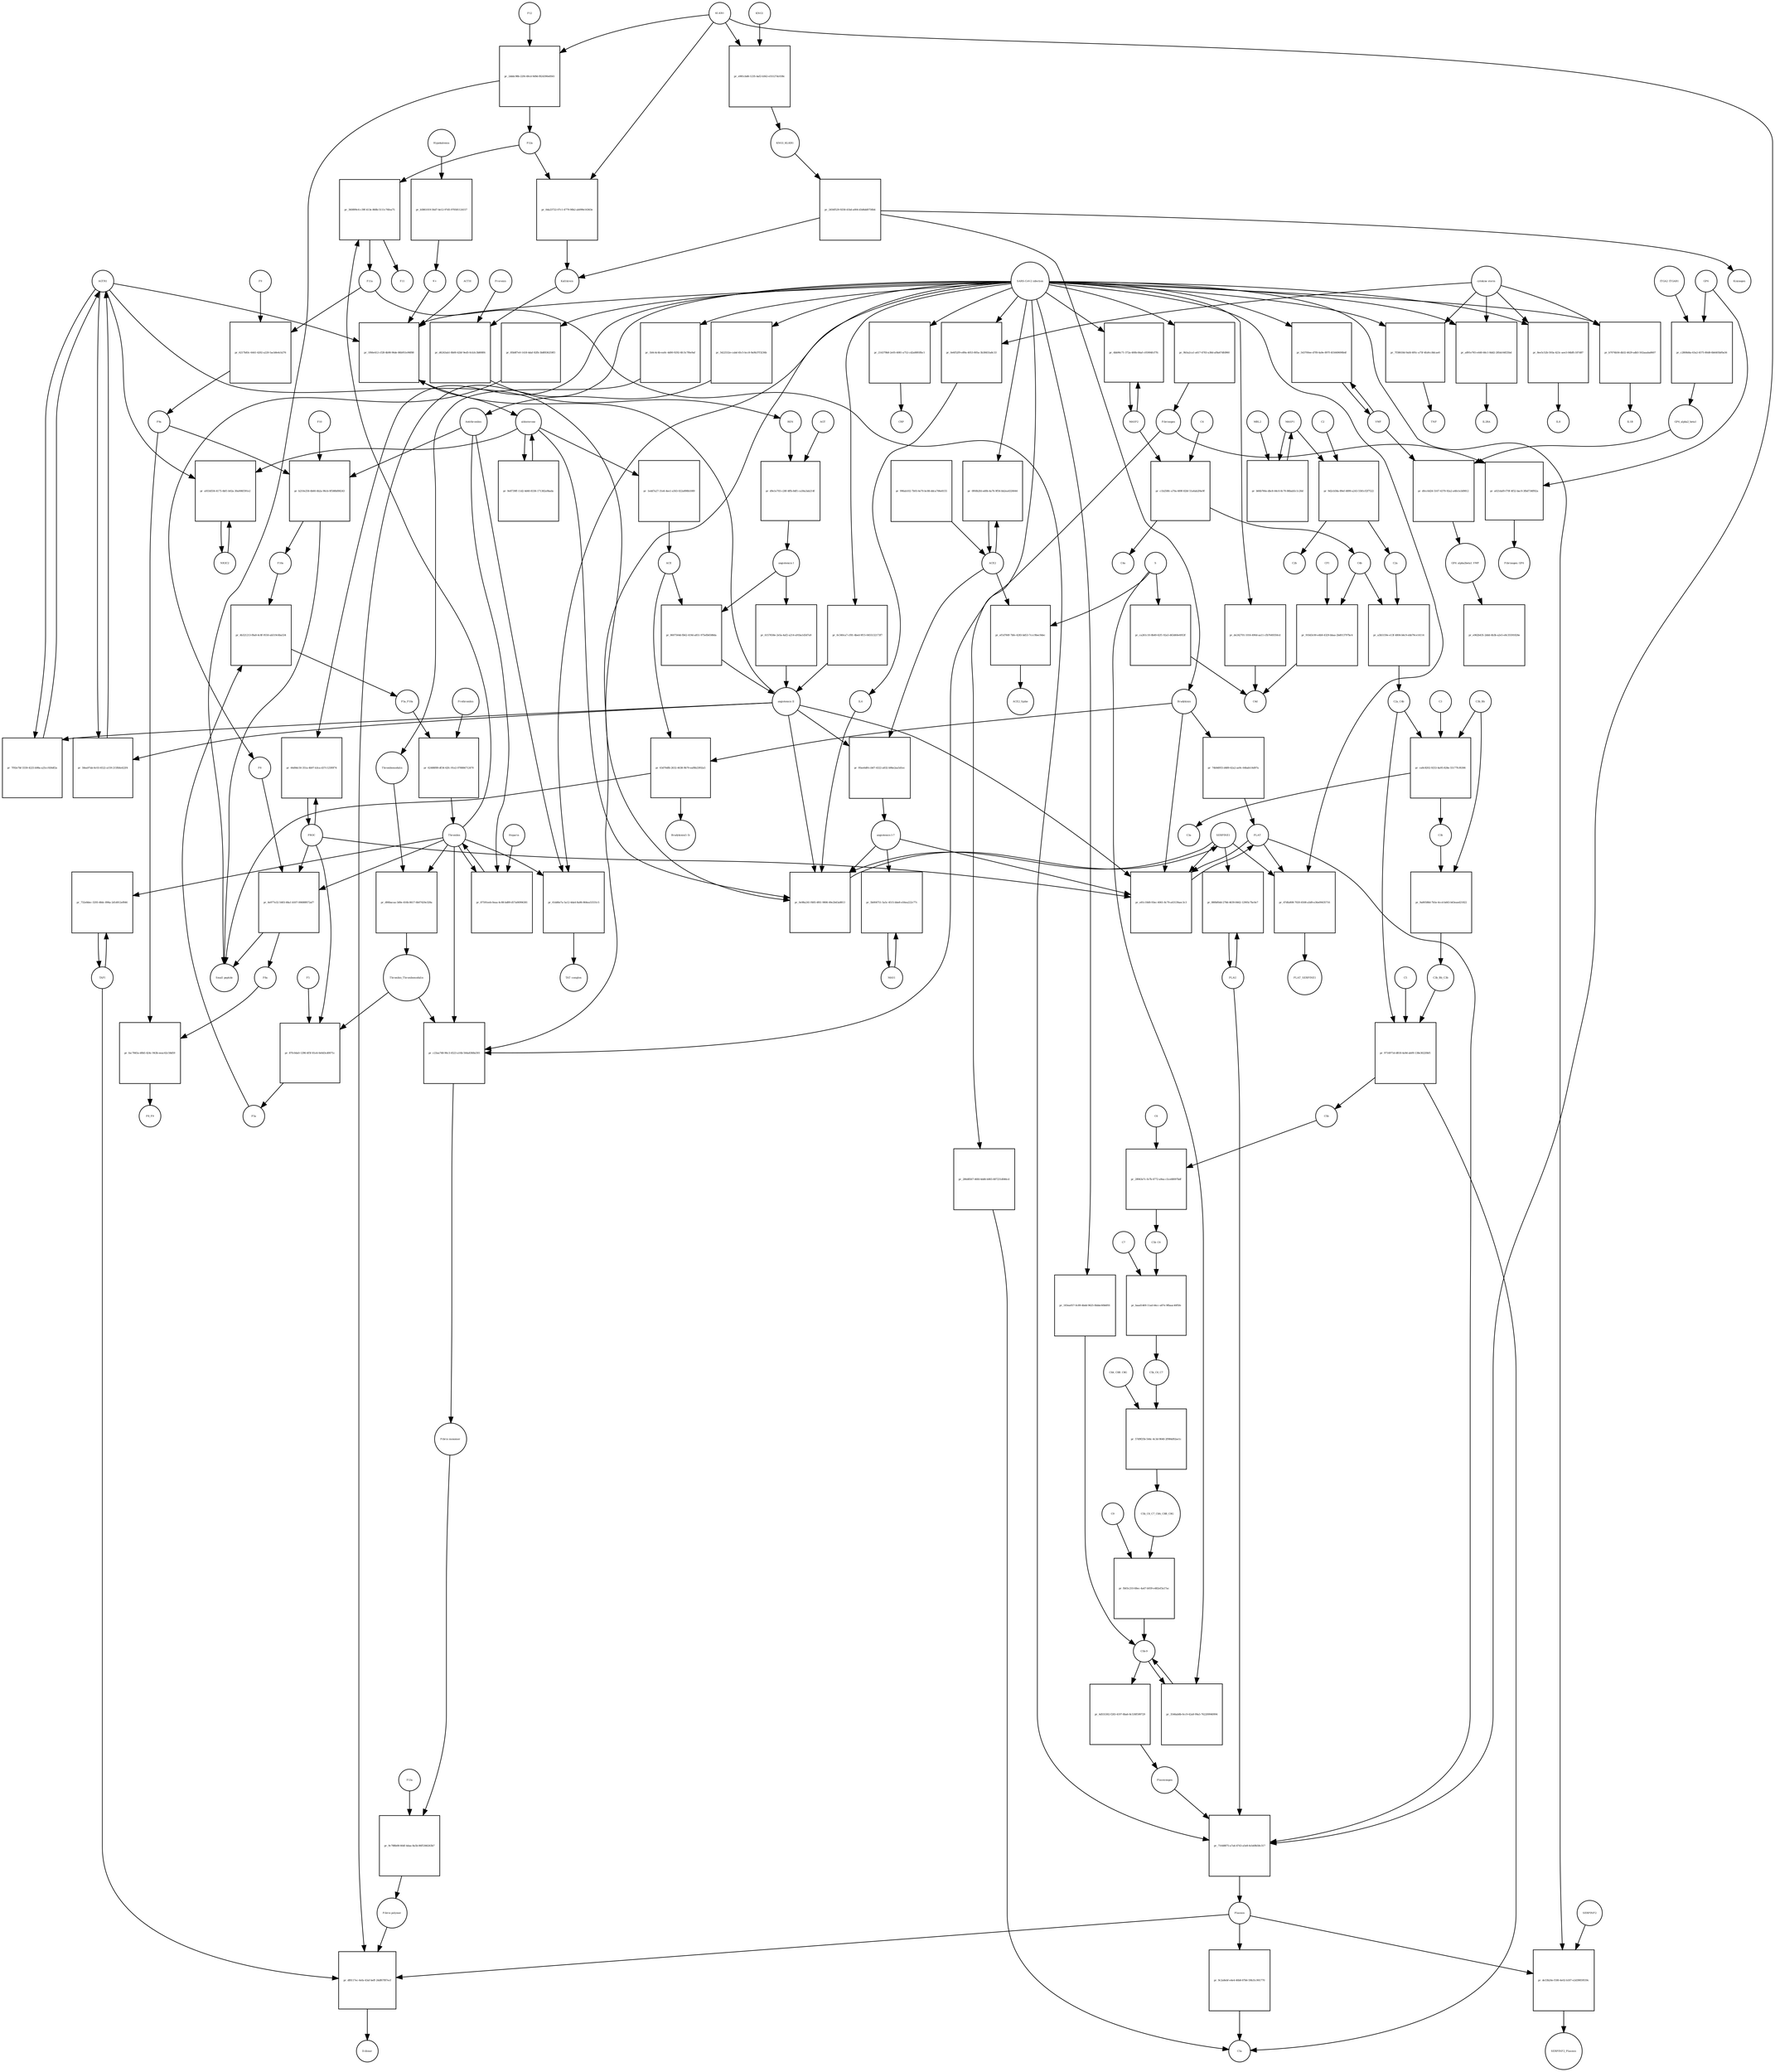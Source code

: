 strict digraph  {
F8 [annotation="urn_miriam_hgnc_3546|urn_miriam_taxonomy_9606", bipartite=0, cls=macromolecule, fontsize=4, label=F8, shape=circle];
"pr_4e977e32-5483-48a1-b507-00688f672af7" [annotation="", bipartite=1, cls=process, fontsize=4, label="pr_4e977e32-5483-48a1-b507-00688f672af7", shape=square];
"Small peptide" [annotation=urn_miriam_mesh_D010446, bipartite=0, cls=macromolecule, fontsize=4, label="Small peptide", shape=circle];
F8a [annotation="urn_miriam_hgnc.symbol_F8|urn_miriam_mesh_D015944|urn_miriam_taxonomy_9606", bipartite=0, cls=macromolecule, fontsize=4, label=F8a, shape=circle];
Thrombin [annotation="urn_miriam_hgnc_3535|urn_miriam_taxonomy_9606", bipartite=0, cls=macromolecule, fontsize=4, label=Thrombin, shape=circle];
PROC [annotation="urn_miriam_hgnc_9451|urn_miriam_taxonomy_9606", bipartite=0, cls=macromolecule, fontsize=4, label=PROC, shape=circle];
AGTR1 [annotation=urn_miriam_hgnc_336, bipartite=0, cls=macromolecule, fontsize=4, label=AGTR1, shape=circle];
"pr_7f92e7bf-5559-4225-b98a-a25cc926df2a" [annotation="", bipartite=1, cls=process, fontsize=4, label="pr_7f92e7bf-5559-4225-b98a-a25cc926df2a", shape=square];
"angiotensin II" [annotation="urn_miriam_obo.chebi_CHEBI%3A2718|urn_miriam_taxonomy_9606", bipartite=0, cls="simple chemical", fontsize=4, label="angiotensin II", shape=circle];
NR3C2 [annotation="", bipartite=0, cls=macromolecule, fontsize=4, label=NR3C2, shape=circle];
"pr_a933d556-4175-4bf1-b02a-30a006f391e2" [annotation="", bipartite=1, cls=process, fontsize=4, label="pr_a933d556-4175-4bf1-b02a-30a006f391e2", shape=square];
aldosterone [annotation="urn_miriam_obo.chebi_CHEBI%3A27584", bipartite=0, cls="simple chemical", fontsize=4, label=aldosterone, shape=circle];
"pr_9e8739ff-11d2-4d40-8336-171382a9bada" [annotation="", bipartite=1, cls=process, fontsize=4, label="pr_9e8739ff-11d2-4d40-8336-171382a9bada", shape=square];
SERPINE1 [annotation="", bipartite=0, cls=macromolecule, fontsize=4, label=SERPINE1, shape=circle];
"pr_0e98a241-f485-4f61-9806-49e2b43a8813" [annotation="", bipartite=1, cls=process, fontsize=4, label="pr_0e98a241-f485-4f61-9806-49e2b43a8813", shape=square];
"angiotensin I-7" [annotation="urn_miriam_obo.chebi_CHEBI%3A55438|urn_miriam_taxonomy_9606", bipartite=0, cls="simple chemical", fontsize=4, label="angiotensin I-7", shape=circle];
IL6 [annotation="urn_miriam_hgnc_6018|urn_miriam_taxonomy_9606", bipartite=0, cls=macromolecule, fontsize=4, label=IL6, shape=circle];
"pr_1f66e412-cf28-4b98-96de-86b951e96f88" [annotation="", bipartite=1, cls=process, fontsize=4, label="pr_1f66e412-cf28-4b98-96de-86b951e96f88", shape=square];
"SARS-CoV-2 infection" [annotation="urn_miriam_taxonomy_2697049|urn_miriam_mesh_D012327", bipartite=0, cls=phenotype, fontsize=4, label="SARS-CoV-2 infection", shape=circle];
"K+" [annotation="urn_miriam_obo.chebi_CHEBI%3A29103", bipartite=0, cls="simple chemical", fontsize=4, label="K+", shape=circle];
ACTH [annotation=urn_miriam_hgnc_9201, bipartite=0, cls="simple chemical", fontsize=4, label=ACTH, shape=circle];
"pr_0c340ca7-cf81-4bed-9f15-0455132173f7" [annotation="", bipartite=1, cls=process, fontsize=4, label="pr_0c340ca7-cf81-4bed-9f15-0455132173f7", shape=square];
Bradykinin [annotation="urn_miriam_obo.chebi_CHEBI%3A3165|urn_miriam_taxonomy_9606", bipartite=0, cls=macromolecule, fontsize=4, label=Bradykinin, shape=circle];
"pr_63d70dfb-2632-4638-9b79-eaf8b23f02a5" [annotation="", bipartite=1, cls=process, fontsize=4, label="pr_63d70dfb-2632-4638-9b79-eaf8b23f02a5", shape=square];
"Bradykinin(1-5)" [annotation="urn_miriam_mesh_C079000|urn_miriam_taxonomy_9606", bipartite=0, cls=macromolecule, fontsize=4, label="Bradykinin(1-5)", shape=circle];
ACE [annotation="urn_miriam_hgnc_2707|urn_miriam_taxonomy_9606", bipartite=0, cls=macromolecule, fontsize=4, label=ACE, shape=circle];
"pr_74b9d955-d489-42a2-ae9c-64bafe14d97a" [annotation="", bipartite=1, cls=process, fontsize=4, label="pr_74b9d955-d489-42a2-ae9c-64bafe14d97a", shape=square];
PLAT [annotation="urn_miriam_hgnc_9051|urn_miriam_taxonomy_9606", bipartite=0, cls=macromolecule, fontsize=4, label=PLAT, shape=circle];
"pr_58ea97ab-6c03-4522-a159-215fbfa422f4" [annotation="", bipartite=1, cls=process, fontsize=4, label="pr_58ea97ab-6c03-4522-a159-215fbfa422f4", shape=square];
MAS1 [annotation="", bipartite=0, cls=macromolecule, fontsize=4, label=MAS1, shape=circle];
"pr_5b004751-5a5c-4515-bbe8-e56ea222c77c" [annotation="", bipartite=1, cls=process, fontsize=4, label="pr_5b004751-5a5c-4515-bbe8-e56ea222c77c", shape=square];
Fibrinogen [annotation="urn_miriam_pubmed_19296670|urn_miriam_obo.go_GO%3A0005577|urn_miriam_hgnc_3661|urn_miriam_hgnc_3662|urn_miriam_hgnc_3694|urn_miriam_taxonomy_9606", bipartite=0, cls=complex, fontsize=4, label=Fibrinogen, shape=circle];
"pr_a021daf0-f70f-4f52-bac9-3fbd734ff82a" [annotation="", bipartite=1, cls=process, fontsize=4, label="pr_a021daf0-f70f-4f52-bac9-3fbd734ff82a", shape=square];
GP6 [annotation="urn_miriam_hgnc_HGNC%3A14388|urn_miriam_taxonomy_9606", bipartite=0, cls=macromolecule, fontsize=4, label=GP6, shape=circle];
Fibrinogen_GP6 [annotation="urn_miriam_pubmed_19296670|urn_miriam_obo.go_GO%3A0005577|urn_miriam_hgnc_HGNC%3A14388|urn_miriam_taxonomy_9606", bipartite=0, cls=complex, fontsize=4, label=Fibrinogen_GP6, shape=circle];
GP6_alpha2_beta1 [annotation="urn_miriam_pubmed_25051961|urn_miriam_taxonomy_10090|urn_miriam_hgnc_14338|urn_miriam_hgnc_6137|urn_miriam_hgnc_6153", bipartite=0, cls=complex, fontsize=4, label=GP6_alpha2_beta1, shape=circle];
"pr_d0cc6d24-5167-4370-92a2-a4fe1e3d9812" [annotation="", bipartite=1, cls=process, fontsize=4, label="pr_d0cc6d24-5167-4370-92a2-a4fe1e3d9812", shape=square];
VWF [annotation="urn_miriam_hgnc_12726|urn_miriam_taxonomy_9606", bipartite=0, cls=macromolecule, fontsize=4, label=VWF, shape=circle];
GP6_alpha2beta1_VWF [annotation="urn_miriam_pubmed_25051961|urn_miriam_taxonomy_10090|urn_miriam_hgnc_14338|urn_miriam_hgnc_6137|urn_miriam_hgnc_6153|urn_miriam_hgnc_12726", bipartite=0, cls=complex, fontsize=4, label=GP6_alpha2beta1_VWF, shape=circle];
"pr_c2808d4a-63a2-4575-80d8-6b6405bf0a56" [annotation="", bipartite=1, cls=process, fontsize=4, label="pr_c2808d4a-63a2-4575-80d8-6b6405bf0a56", shape=square];
ITGA2_ITGAB1 [annotation="urn_miriam_intact_EBI-16428357|urn_miriam_hgnc_6137|urn_miriam_hgnc_6153|urn_miriam_taxonomy_9606", bipartite=0, cls=complex, fontsize=4, label=ITGA2_ITGAB1, shape=circle];
"pr_e962b435-2ddd-4b3b-a2e5-e8c35591826e" [annotation="", bipartite=1, cls="omitted process", fontsize=4, label="pr_e962b435-2ddd-4b3b-a2e5-e8c35591826e", shape=square];
"Fibrin polymer" [annotation="urn_miriam_mesh_C465961|urn_miriam_taxonomy_9606", bipartite=0, cls=macromolecule, fontsize=4, label="Fibrin polymer", shape=circle];
"pr_df8117ec-4efa-43af-beff-24df67f87ecf" [annotation="", bipartite=1, cls=process, fontsize=4, label="pr_df8117ec-4efa-43af-beff-24df67f87ecf", shape=square];
"D-dimer" [annotation="urn_miriam_pubmed_19008457|urn_miriam_mesh_C036309|urn_miriam_taxonomy_9606", bipartite=0, cls=macromolecule, fontsize=4, label="D-dimer", shape=circle];
Plasmin [annotation="urn_miriam_hgnc.symbol_PLG|urn_miriam_mesh_D005341|urn_miriam_brenda_3.4.21.7|urn_miriam_taxonomy_9606", bipartite=0, cls=macromolecule, fontsize=4, label=Plasmin, shape=circle];
TAFI [annotation="urn_miriam_hgnc_1546|urn_miriam_taxonomy_9606", bipartite=0, cls=macromolecule, fontsize=4, label=TAFI, shape=circle];
"Fibrin monomer" [annotation="urn_miriam_mesh_C011468|urn_miriam_taxonomy_9606", bipartite=0, cls=macromolecule, fontsize=4, label="Fibrin monomer", shape=circle];
"pr_9c788b08-664f-4daa-8a5b-86f5366263b7" [annotation="", bipartite=1, cls=process, fontsize=4, label="pr_9c788b08-664f-4daa-8a5b-86f5366263b7", shape=square];
F13a [annotation="urn_miriam_hgnc.symbol_F13|urn_miriam_mesh_D026122|urn_miriam_brenda_2.3.2.13|urn_miriam_taxonomy_9606", bipartite=0, cls=macromolecule, fontsize=4, label=F13a, shape=circle];
"pr_7f38618d-9afd-495c-a75f-4fa9cc8dcae0" [annotation="", bipartite=1, cls=process, fontsize=4, label="pr_7f38618d-9afd-495c-a75f-4fa9cc8dcae0", shape=square];
TNF [annotation="urn_miriam_hgnc_11892|urn_miriam_taxonomy_9606", bipartite=0, cls=macromolecule, fontsize=4, label=TNF, shape=circle];
"cytokine storm" [annotation="urn_miriam_pubmed_2504360|urn_miriam_taxonomy_9606", bipartite=0, cls=phenotype, fontsize=4, label="cytokine storm", shape=circle];
"pr_9c2a8ebf-e4e4-46b8-87b6-59b31c901770" [annotation="", bipartite=1, cls=process, fontsize=4, label="pr_9c2a8ebf-e4e4-46b8-87b6-59b31c901770", shape=square];
C5a [annotation="urn_miriam_hgnc.symbol_C5|urn_miriam_mesh_D015936|urn_miriam_taxonomy_9606", bipartite=0, cls=macromolecule, fontsize=4, label=C5a, shape=circle];
"pr_4d555302-f283-4197-8ba6-8c530f599729" [annotation="", bipartite=1, cls=process, fontsize=4, label="pr_4d555302-f283-4197-8ba6-8c530f599729", shape=square];
Plasminogen [annotation="urn_miriam_hgnc_9071|urn_miriam_taxonomy_9606", bipartite=0, cls=macromolecule, fontsize=4, label=Plasminogen, shape=circle];
"C5b-9" [annotation="urn_miriam_obo.go_GO%3A0005579|urn_miriam_mesh_D015938|urn_miriam_mesh_D050776|urn_miriam_hgnc_1339|urn_miriam_hgnc_1346|urn_miriam_hgnc_1352|urn_miriam_hgnc_1353|urn_miriam_hgnc_1354|urn_miriam_hgnc_1358|urn_miriam_taxonomy_9606", bipartite=0, cls=complex, fontsize=4, label="C5b-9", shape=circle];
C2 [annotation="urn_miriam_hgnc_1248|urn_miriam_taxonomy_9606", bipartite=0, cls=macromolecule, fontsize=4, label=C2, shape=circle];
"pr_9d2cb58a-89ef-4899-a243-5581cf2f7522" [annotation="", bipartite=1, cls=process, fontsize=4, label="pr_9d2cb58a-89ef-4899-a243-5581cf2f7522", shape=square];
C2a [annotation="urn_miriam_hgnc.symbol_C2|urn_miriam_mesh_D050678|urn_miriam_taxonomy_9606", bipartite=0, cls=macromolecule, fontsize=4, label=C2a, shape=circle];
C2b [annotation="urn_miriam_hgnc.symbol_C2|urn_miriam_mesh_D050679|urn_miriam_taxonomy_9606", bipartite=0, cls=macromolecule, fontsize=4, label=C2b, shape=circle];
MASP1 [annotation="urn_miriam_hgnc_6901|urn_miriam_taxonomy_9606", bipartite=0, cls=macromolecule, fontsize=4, label=MASP1, shape=circle];
"pr_a891e765-e440-46c1-8dd2-285dc64f25bd" [annotation="", bipartite=1, cls=process, fontsize=4, label="pr_a891e765-e440-46c1-8dd2-285dc64f25bd", shape=square];
IL2RA [annotation="urn_miriam_hgnc_6008|urn_miriam_taxonomy_9606", bipartite=0, cls=macromolecule, fontsize=4, label=IL2RA, shape=circle];
"pr_8ee5c52b-593a-423c-aee3-04bffc187d87" [annotation="", bipartite=1, cls=process, fontsize=4, label="pr_8ee5c52b-593a-423c-aee3-04bffc187d87", shape=square];
IL8 [annotation="urn_miriam_hgnc_6025|urn_miriam_taxonomy_9606", bipartite=0, cls=macromolecule, fontsize=4, label=IL8, shape=circle];
"pr_286d8567-46fd-4dd6-b065-687231d046cd" [annotation="", bipartite=1, cls=process, fontsize=4, label="pr_286d8567-46fd-4dd6-b065-687231d046cd", shape=square];
"pr_0e6f52f9-e89a-4053-805a-3b38455a8c33" [annotation="", bipartite=1, cls=process, fontsize=4, label="pr_0e6f52f9-e89a-4053-805a-3b38455a8c33", shape=square];
"pr_b7074b56-db32-4629-adb5-502aaaba8607" [annotation="", bipartite=1, cls=process, fontsize=4, label="pr_b7074b56-db32-4629-adb5-502aaaba8607", shape=square];
IL1B [annotation="urn_miriam_hgnc_5992|urn_miriam_taxonomy_9606", bipartite=0, cls=macromolecule, fontsize=4, label=IL1B, shape=circle];
Prorenin [annotation="urn_miriam_hgnc_9958|urn_miriam_taxonomy_9606", bipartite=0, cls=macromolecule, fontsize=4, label=Prorenin, shape=circle];
"pr_d6243ab1-8b00-42bf-9ed5-0cb3c3b808f4" [annotation="", bipartite=1, cls=process, fontsize=4, label="pr_d6243ab1-8b00-42bf-9ed5-0cb3c3b808f4", shape=square];
REN [annotation="urn_miriam_hgnc.symbol_REN|urn_miriam_taxonomy_9606", bipartite=0, cls=macromolecule, fontsize=4, label=REN, shape=circle];
Kallikrein [annotation="urn_miriam_hgnc.symbol_KLKB1|urn_miriam_mesh_D020842|urn_miriam_brenda_3.4.21.34|urn_miriam_taxonomy_9606", bipartite=0, cls=macromolecule, fontsize=4, label=Kallikrein, shape=circle];
KLKB1 [annotation="urn_miriam_hgnc_6371|urn_miriam_taxonomy_9606", bipartite=0, cls=macromolecule, fontsize=4, label=KLKB1, shape=circle];
"pr_0da23722-07c1-4779-90b2-ab099e16363e" [annotation="", bipartite=1, cls=process, fontsize=4, label="pr_0da23722-07c1-4779-90b2-ab099e16363e", shape=square];
F12a [annotation="urn_miriam_hgnc.symbol_F12|urn_miriam_mesh_D015956|urn_miriam_brenda_3.4.21.38|urn_miriam_taxonomy_9606", bipartite=0, cls=macromolecule, fontsize=4, label=F12a, shape=circle];
"pr_1b0c4c4b-ea0c-4d00-9292-6fc5c7f6e9af" [annotation="", bipartite=1, cls=process, fontsize=4, label="pr_1b0c4c4b-ea0c-4d00-9292-6fc5c7f6e9af", shape=square];
Thrombomodulin [annotation="urn_miriam_hgnc_11784|urn_miriam_taxonomy_9606", bipartite=0, cls=macromolecule, fontsize=4, label=Thrombomodulin, shape=circle];
"pr_de33b24e-f180-4e02-b187-e2d39859559c" [annotation="", bipartite=1, cls=process, fontsize=4, label="pr_de33b24e-f180-4e02-b187-e2d39859559c", shape=square];
SERPINF2 [annotation="urn_miriam_hgnc_9075|urn_miriam_taxonomy_9606", bipartite=0, cls=macromolecule, fontsize=4, label=SERPINF2, shape=circle];
SERPINF2_Plasmin [annotation="urn_miriam_pubmed_2437112|urn_miriam_biogrid_314240|urn_miriam_hgnc_9075|urn_miriam_mesh_D005341|urn_miriam_taxonomy_9606", bipartite=0, cls=complex, fontsize=4, label=SERPINF2_Plasmin, shape=circle];
"pr_de242701-1016-490d-aa11-cfb7649350cd" [annotation="", bipartite=1, cls=process, fontsize=4, label="pr_de242701-1016-490d-aa11-cfb7649350cd", shape=square];
C4d [annotation="urn_miriam_hgnc.symbol_C4b|urn_miriam_mesh_C032261|urn_miriam_taxonomy_9606", bipartite=0, cls=macromolecule, fontsize=4, label=C4d, shape=circle];
"pr_183ea057-0c89-4bdd-9625-0bbbc60b6f01" [annotation="", bipartite=1, cls=process, fontsize=4, label="pr_183ea057-0c89-4bdd-9625-0bbbc60b6f01", shape=square];
"pr_44d9dc50-351a-4b97-b3ca-d37c125f0f74" [annotation="", bipartite=1, cls=process, fontsize=4, label="pr_44d9dc50-351a-4b97-b3ca-d37c125f0f74", shape=square];
"pr_543700ee-d7f8-4a9e-897f-455669690b4f" [annotation="", bipartite=1, cls=process, fontsize=4, label="pr_543700ee-d7f8-4a9e-897f-455669690b4f", shape=square];
"pr_214379b8-2e05-4081-a752-cd2a8893fbc1" [annotation="", bipartite=1, cls=process, fontsize=4, label="pr_214379b8-2e05-4081-a752-cd2a8893fbc1", shape=square];
CRP [annotation="urn_miriam_hgnc_2367|urn_miriam_taxonomy_9606", bipartite=0, cls=macromolecule, fontsize=4, label=CRP, shape=circle];
"pr_3546ab8b-0cc9-42a8-99a5-762209940994" [annotation="", bipartite=1, cls=process, fontsize=4, label="pr_3546ab8b-0cc9-42a8-99a5-762209940994", shape=square];
S [annotation="urn_miriam_uniprot_P0DTC2|urn_miriam_uniprot_P59594|urn_miriam_taxonomy_2697049", bipartite=0, cls=macromolecule, fontsize=4, label=S, shape=circle];
"pr_ca261c10-8b49-42f1-92a5-d63d60e4953f" [annotation="", bipartite=1, cls=process, fontsize=4, label="pr_ca261c10-8b49-42f1-92a5-d63d60e4953f", shape=square];
"pr_95ee6df4-cb67-4322-a832-b9be2aa5d1ec" [annotation="", bipartite=1, cls=process, fontsize=4, label="pr_95ee6df4-cb67-4322-a832-b9be2aa5d1ec", shape=square];
ACE2 [annotation="urn_miriam_hgnc_13557|urn_miriam_taxonomy_9606", bipartite=0, cls=macromolecule, fontsize=4, label=ACE2, shape=circle];
"pr_996ab102-7b93-4e70-bc88-ddca706e8155" [annotation="", bipartite=1, cls=process, fontsize=4, label="pr_996ab102-7b93-4e70-bc88-ddca706e8155", shape=square];
"pr_ef1d760f-7bfe-4283-bd53-7ccc9bec9dec" [annotation="", bipartite=1, cls=process, fontsize=4, label="pr_ef1d760f-7bfe-4283-bd53-7ccc9bec9dec", shape=square];
ACE2_Spike [annotation="urn_miriam_pdb_6CS2|urn_miriam_hgnc_13557|urn_miriam_uniprot_P0DTC2|urn_miriam_taxonomy_9606|urn_miriam_taxonomy_2697049", bipartite=0, cls=complex, fontsize=4, label=ACE2_Spike, shape=circle];
"pr_0f60b2fd-ed0b-4a76-9f56-bb2ea4326644" [annotation="", bipartite=1, cls=process, fontsize=4, label="pr_0f60b2fd-ed0b-4a76-9f56-bb2ea4326644", shape=square];
"pr_5422532e-cabd-45c5-bcc8-9a9b37f3236b" [annotation="", bipartite=1, cls=process, fontsize=4, label="pr_5422532e-cabd-45c5-bcc8-9a9b37f3236b", shape=square];
Antithrombin [annotation="urn_miriam_hgnc_775|urn_miriam_taxonomy_9606", bipartite=0, cls=macromolecule, fontsize=4, label=Antithrombin, shape=circle];
"pr_85b8f7e0-1418-4daf-82fb-3b8f836259f3" [annotation="", bipartite=1, cls=process, fontsize=4, label="pr_85b8f7e0-1418-4daf-82fb-3b8f836259f3", shape=square];
C4b [annotation="urn_miriam_hgnc_1324|urn_miriam_taxonomy_9606", bipartite=0, cls=macromolecule, fontsize=4, label=C4b, shape=circle];
"pr_910d3c00-e4b9-4329-bbaa-2bd013797bc4" [annotation="", bipartite=1, cls=process, fontsize=4, label="pr_910d3c00-e4b9-4329-bbaa-2bd013797bc4", shape=square];
CFI [annotation="urn_miriam_hgnc_2771|urn_miriam_taxonomy_9606", bipartite=0, cls=macromolecule, fontsize=4, label=CFI, shape=circle];
C3b [annotation="urn_miriam_hgnc.symbol_C3|urn_miriam_mesh_D003179|urn_miriam_taxonomy_9606", bipartite=0, cls=macromolecule, fontsize=4, label=C3b, shape=circle];
"pr_9a80588d-7b5e-4ccd-bd43-b63eaed21822" [annotation="", bipartite=1, cls=process, fontsize=4, label="pr_9a80588d-7b5e-4ccd-bd43-b63eaed21822", shape=square];
C3b_Bb [annotation="urn_miriam_pubmed_12440962|urn_miriam_brenda_3.4.21.47|urn_miriam_mesh_D051561|urn_miriam_mesh_D003179|urn_miriam_hgnc_1037|urn_miriam_taxonomy_9606", bipartite=0, cls=complex, fontsize=4, label=C3b_Bb, shape=circle];
C3b_Bb_C3b [annotation="urn_miriam_pubmed_12440962|urn_miriam_brenda_34.4.21.47|urn_miriam_mesh_D051566|urn_miriam_mesh_D003179|urn_miriam_hgnc_1037|urn_miriam_taxonomy_9606", bipartite=0, cls=complex, fontsize=4, label=C3b_Bb_C3b, shape=circle];
"pr_a3b5159e-e13f-4804-b6c9-ebb79ce14114" [annotation="", bipartite=1, cls=process, fontsize=4, label="pr_a3b5159e-e13f-4804-b6c9-ebb79ce14114", shape=square];
C2a_C4b [annotation="urn_miriam_mesh_D051574|urn_miriam_brenda_3.4.21.43|urn_miriam_mesh_D050678|urn_miriam_hgnc_1324|urn_miriam_taxonomy_9606", bipartite=0, cls=complex, fontsize=4, label=C2a_C4b, shape=circle];
C4 [annotation="urn_miriam_mesh_D00318|urn_miriam_taxonomy_9606", bipartite=0, cls=macromolecule, fontsize=4, label=C4, shape=circle];
"pr_c1b258fc-a70a-489f-82bf-51a6ab2f4e9f" [annotation="", bipartite=1, cls=process, fontsize=4, label="pr_c1b258fc-a70a-489f-82bf-51a6ab2f4e9f", shape=square];
C4a [annotation="urn_miriam_hgnc_1323|urn_miriam_taxonomy_9606", bipartite=0, cls=macromolecule, fontsize=4, label=C4a, shape=circle];
MASP2 [annotation="urn_miriam_hgnc_6902|urn_miriam_taxonomy_9606", bipartite=0, cls=macromolecule, fontsize=4, label=MASP2, shape=circle];
"pr_b66b766e-dbc8-44c0-8c70-86bab5c1c26d" [annotation="", bipartite=1, cls=process, fontsize=4, label="pr_b66b766e-dbc8-44c0-8c70-86bab5c1c26d", shape=square];
MBL2 [annotation="urn_miriam_hgnc_6902|urn_miriam_taxonomy_9606", bipartite=0, cls=macromolecule, fontsize=4, label=MBL2, shape=circle];
"pr_4bb96c71-372a-400b-84af-c05904fcf7fc" [annotation="", bipartite=1, cls=process, fontsize=4, label="pr_4bb96c71-372a-400b-84af-c05904fcf7fc", shape=square];
PLAU [annotation="urn_miriam_hgnc_9052|urn_miriam_taxonomy_9606", bipartite=0, cls=macromolecule, fontsize=4, label=PLAU, shape=circle];
"pr_880bf0dd-278d-4639-8462-12905c7bc0e7" [annotation="", bipartite=1, cls=process, fontsize=4, label="pr_880bf0dd-278d-4639-8462-12905c7bc0e7", shape=square];
C5b_C6_C7_C8A_C8B_C8G [annotation="urn_miriam_pubmed_28630159|urn_miriam_mesh_C042295|urn_miriam_mesh_D050776|urn_miriam_hgnc_1339|urn_miriam_hgnc_1352|urn_miriam_hgnc_1353|urn_miriam_hgnc_1354|urn_miriam_taxonomy_9606", bipartite=0, cls=complex, fontsize=4, label=C5b_C6_C7_C8A_C8B_C8G, shape=circle];
"pr_fb03c210-68ec-4a47-b939-e482ef3a17ac" [annotation="", bipartite=1, cls=process, fontsize=4, label="pr_fb03c210-68ec-4a47-b939-e482ef3a17ac", shape=square];
C9 [annotation="urn_miriam_hgnc_1358|urn_miriam_taxonomy_9606", bipartite=0, cls=macromolecule, fontsize=4, label=C9, shape=circle];
C5b_C6_C7 [annotation="urn_miriam_pubmed_28630159|urn_miriam_mesh_C037453|urn_miriam_mesh_D050776|urn_miriam_hgnc_1339|urn_miriam_hgnc_1346|urn_miriam_taxonomy_9606", bipartite=0, cls=complex, fontsize=4, label=C5b_C6_C7, shape=circle];
"pr_57d9f25b-544c-4c3d-9640-2f984d92ae1c" [annotation="", bipartite=1, cls=process, fontsize=4, label="pr_57d9f25b-544c-4c3d-9640-2f984d92ae1c", shape=square];
C8A_C8B_C8G [annotation="urn_miriam_mesh_D003185|urn_miriam_hgnc_1353|urn_miriam_hgnc_1352|urn_miriam_hgnc_1354|urn_miriam_taxonomy_9606", bipartite=0, cls=complex, fontsize=4, label=C8A_C8B_C8G, shape=circle];
C5b_C6 [annotation="urn_miriam_mesh_C050974|urn_miriam_mesh_D050776|urn_miriam_hgnc_1339|urn_miriam_taxonomy_9606", bipartite=0, cls=complex, fontsize=4, label=C5b_C6, shape=circle];
"pr_baad1469-11ad-44cc-a87e-9fbaac40f5fe" [annotation="", bipartite=1, cls=process, fontsize=4, label="pr_baad1469-11ad-44cc-a87e-9fbaac40f5fe", shape=square];
C7 [annotation="urn_miriam_hgnc_HGNC%3A1346|urn_miriam_taxonomy_9606", bipartite=0, cls=macromolecule, fontsize=4, label=C7, shape=circle];
C5b [annotation="urn_miriam_hgnc.symbol_C5|urn_miriam_mesh_D050776|urn_miriam_taxonomy_9606", bipartite=0, cls=macromolecule, fontsize=4, label=C5b, shape=circle];
"pr_28943e7c-fe7b-4772-a9ea-c5ce68097bdf" [annotation="", bipartite=1, cls=process, fontsize=4, label="pr_28943e7c-fe7b-4772-a9ea-c5ce68097bdf", shape=square];
C6 [annotation="urn_miriam_hgnc_1339|urn_miriam_taxonomy_9606", bipartite=0, cls=macromolecule, fontsize=4, label=C6, shape=circle];
C5 [annotation="urn_miriam_hgnc_1331|urn_miriam_taxonomy_9606", bipartite=0, cls=macromolecule, fontsize=4, label=C5, shape=circle];
"pr_9714971d-d818-4a9d-ab09-138e36220bf1" [annotation="", bipartite=1, cls=process, fontsize=4, label="pr_9714971d-d818-4a9d-ab09-138e36220bf1", shape=square];
C3 [annotation="urn_miriam_hgnc_1318|urn_miriam_taxonomy_9606", bipartite=0, cls=macromolecule, fontsize=4, label=C3, shape=circle];
"pr_ca8c8202-9253-4a95-828e-55177fcf6306" [annotation="", bipartite=1, cls=process, fontsize=4, label="pr_ca8c8202-9253-4a95-828e-55177fcf6306", shape=square];
C3a [annotation="urn_miriam_hgnc.symbol_C3|urn_miriam_mesh_D015926|urn_miriam_taxonomy_9606", bipartite=0, cls=macromolecule, fontsize=4, label=C3a, shape=circle];
"pr_d06bacaa-3d0e-416b-8617-6b07420e328a" [annotation="", bipartite=1, cls=process, fontsize=4, label="pr_d06bacaa-3d0e-416b-8617-6b07420e328a", shape=square];
Thrombin_Thrombomodulin [annotation="urn_miriam_pubmed_6282863|urn_miriam_taxonomy_9986|urn_miriam_biogrid_283352|urn_miriam_mesh_D013917|urn_miriam_hgnc_11784", bipartite=0, cls=complex, fontsize=4, label=Thrombin_Thrombomodulin, shape=circle];
"pr_c23aa748-96c3-4523-a16b-564a8368a593" [annotation="", bipartite=1, cls=process, fontsize=4, label="pr_c23aa748-96c3-4523-a16b-564a8368a593", shape=square];
KNG1_KLKB1 [annotation="urn_miriam_pubmed_17598838|urn_miriam_intact_EBI-10087151|urn_miriam_hgnc_6371|urn_miriam_hgnc_6383|urn_miriam_taxonomy_9606", bipartite=0, cls=complex, fontsize=4, label=KNG1_KLKB1, shape=circle];
"pr_2456f529-9258-41bd-a004-d3d6dd0730b4" [annotation="", bipartite=1, cls=process, fontsize=4, label="pr_2456f529-9258-41bd-a004-d3d6dd0730b4", shape=square];
Kininogen [annotation="urn_miriam_hgnc.symbol_KNG1|urn_miriam_mesh_D019679|urn_miriam_taxonomy_9606", bipartite=0, cls=macromolecule, fontsize=4, label=Kininogen, shape=circle];
"pr_9b5a2ca1-a617-4783-a38d-af8a67dfd960" [annotation="", bipartite=1, cls=process, fontsize=4, label="pr_9b5a2ca1-a617-4783-a38d-af8a67dfd960", shape=square];
"angiotensin I" [annotation="urn_miriam_obo.chebi_CHEBI%3A2718|urn_miriam_taxonomy_9606", bipartite=0, cls="simple chemical", fontsize=4, label="angiotensin I", shape=circle];
"pr_6157658e-2e5a-4af2-a214-a91ba1d3d7a9" [annotation="", bipartite=1, cls=process, fontsize=4, label="pr_6157658e-2e5a-4af2-a214-a91ba1d3d7a9", shape=square];
"pr_47dfa808-7020-4508-a5d9-e36e09435716" [annotation="", bipartite=1, cls=process, fontsize=4, label="pr_47dfa808-7020-4508-a5d9-e36e09435716", shape=square];
PLAT_SERPINE1 [annotation="urn_miriam_pubmed_22449964|urn_miriam_intact_EBI-7800882|urn_miriam_hgnc_9051|urn_miriam_hgnc_8593|urn_miriam_taxonomy_9606", bipartite=0, cls=complex, fontsize=4, label=PLAT_SERPINE1, shape=circle];
"pr_732e8dec-3293-48dc-896a-2d1d012ef846" [annotation="", bipartite=1, cls=process, fontsize=4, label="pr_732e8dec-3293-48dc-896a-2d1d012ef846", shape=square];
"pr_e81c18d0-93ec-4061-8c79-a43139aec3c3" [annotation="", bipartite=1, cls=process, fontsize=4, label="pr_e81c18d0-93ec-4061-8c79-a43139aec3c3", shape=square];
"pr_61dd6e7a-5a12-4da4-8a86-864ea53331c5" [annotation="", bipartite=1, cls=process, fontsize=4, label="pr_61dd6e7a-5a12-4da4-8a86-864ea53331c5", shape=square];
"TAT complex" [annotation="urn_miriam_pubmed_22930518|urn_miriam_mesh_C046193|urn_miriam_mesh_D013917|urn_miriam_hgnc_775|urn_miriam_taxonomy_9606", bipartite=0, cls=complex, fontsize=4, label="TAT complex", shape=circle];
"pr_71648875-a7a4-4743-a5e8-6cb49b58c317" [annotation="", bipartite=1, cls=process, fontsize=4, label="pr_71648875-a7a4-4743-a5e8-6cb49b58c317", shape=square];
F11a [annotation="urn_miriam_hgnc.symbol_F11|urn_miriam_mesh_D015945|urn_miriam_brenda_3.4.21.27|urn_miriam_taxonomy_9606", bipartite=0, cls=macromolecule, fontsize=4, label=F11a, shape=circle];
"pr_87591eeb-0eaa-4c88-bd89-d57a06994381" [annotation="", bipartite=1, cls=process, fontsize=4, label="pr_87591eeb-0eaa-4c88-bd89-d57a06994381", shape=square];
Heparin [annotation="urn_miriam_pubmed_708377|urn_miriam_obo.chebi_CHEBI%3A28304|urn_miriam_taxonomy_9606", bipartite=0, cls="simple chemical", fontsize=4, label=Heparin, shape=circle];
Prothrombin [annotation="urn_miriam_hgnc_3535|urn_miriam_taxonomy_9606", bipartite=0, cls=macromolecule, fontsize=4, label=Prothrombin, shape=circle];
"pr_62488f89-df34-42fc-91e2-078884712470" [annotation="", bipartite=1, cls=process, fontsize=4, label="pr_62488f89-df34-42fc-91e2-078884712470", shape=square];
F5a_F10a [annotation="urn_miriam_pubmed_2303476|urn_miriam_mesh_C022475|urn_miriam_mesh_D15943|urn_miriam_mesh_D015951|urn_miriam_taxonomy_9606", bipartite=0, cls=complex, fontsize=4, label=F5a_F10a, shape=circle];
F10a [annotation="urn_miriam_hgnc.symbol_F10|urn_miriam_mesh_D015951|urn_miriam_brenda_3.4.21.6|urn_miriam_taxonomy_9606", bipartite=0, cls=macromolecule, fontsize=4, label=F10a, shape=circle];
"pr_4b321213-f8a8-4c8f-9550-ab519c6ba534" [annotation="", bipartite=1, cls=process, fontsize=4, label="pr_4b321213-f8a8-4c8f-9550-ab519c6ba534", shape=square];
F5a [annotation="urn_miriam_hgnc.symbol_F5|urn_miriam_mesh_D015943|urn_miriam_taxonomy_9606", bipartite=0, cls=macromolecule, fontsize=4, label=F5a, shape=circle];
F5 [annotation="urn_miriam_hgnc_3541|urn_miriam_taxonomy_9606", bipartite=0, cls=macromolecule, fontsize=4, label=F5, shape=circle];
"pr_87fc0da0-1296-4f5f-81e4-0e0d3cd0071c" [annotation="", bipartite=1, cls=process, fontsize=4, label="pr_87fc0da0-1296-4f5f-81e4-0e0d3cd0071c", shape=square];
F9a [annotation="urn_miriam_hgnc.symbol_F9|urn_miriam_mesh_D015949|urn_miriam_taxonomy_9606", bipartite=0, cls=macromolecule, fontsize=4, label=F9a, shape=circle];
"pr_fac7845a-d0b5-424c-943b-eeac62c58d59" [annotation="", bipartite=1, cls=process, fontsize=4, label="pr_fac7845a-d0b5-424c-943b-eeac62c58d59", shape=square];
F8_F9 [annotation="urn_miriam_pubmed_22471307|urn_miriam_hgnc_3546|urn_miriam_hgnc_35531|urn_miriam_intact_EBI-11621595|urn_miriam_taxonomy_9606", bipartite=0, cls=complex, fontsize=4, label=F8_F9, shape=circle];
F9 [annotation="urn_miriam_hgnc_35531|urn_miriam_taxonomy_9606", bipartite=0, cls=macromolecule, fontsize=4, label=F9, shape=circle];
"pr_6217b83c-6441-4202-a220-5acb8e4cb276" [annotation="", bipartite=1, cls=process, fontsize=4, label="pr_6217b83c-6441-4202-a220-5acb8e4cb276", shape=square];
"pr_e981cbd6-1235-4af2-b562-e55127dc038c" [annotation="", bipartite=1, cls=process, fontsize=4, label="pr_e981cbd6-1235-4af2-b562-e55127dc038c", shape=square];
KNG1 [annotation="urn_miriam_hgnc.symbol_6383|urn_miriam_taxonomy_9606", bipartite=0, cls=macromolecule, fontsize=4, label=KNG1, shape=circle];
"pr_360899c6-c39f-413e-868b-5111c76fea75" [annotation="", bipartite=1, cls=process, fontsize=4, label="pr_360899c6-c39f-413e-868b-5111c76fea75", shape=square];
F11 [annotation="urn_miriam_hgnc_3529|urn_miriam_taxonomy_9606", bipartite=0, cls=macromolecule, fontsize=4, label=F11, shape=circle];
F12 [annotation="urn_miriam_hgnc_3530|urn_miriam_taxonomy_9606", bipartite=0, cls=macromolecule, fontsize=4, label=F12, shape=circle];
"pr_2dddc98b-22f4-49cd-9d9d-f824390e8561" [annotation="", bipartite=1, cls=process, fontsize=4, label="pr_2dddc98b-22f4-49cd-9d9d-f824390e8561", shape=square];
"pr_8607564d-fb62-419d-a851-975efb6588da" [annotation="", bipartite=1, cls=process, fontsize=4, label="pr_8607564d-fb62-419d-a851-975efb6588da", shape=square];
F10 [annotation="urn_miriam_hgnc_3528|urn_miriam_taxonomy_9606", bipartite=0, cls=macromolecule, fontsize=4, label=F10, shape=circle];
"pr_b210e258-4b60-4b2a-96cb-0f588bf88243" [annotation="", bipartite=1, cls=process, fontsize=4, label="pr_b210e258-4b60-4b2a-96cb-0f588bf88243", shape=square];
AGT [annotation="urn_miriam_hgnc_333|urn_miriam_taxonomy_9606", bipartite=0, cls=macromolecule, fontsize=4, label=AGT, shape=circle];
"pr_d9e1e703-c28f-4ffb-8df1-ca56a3ab214f" [annotation="", bipartite=1, cls=process, fontsize=4, label="pr_d9e1e703-c28f-4ffb-8df1-ca56a3ab214f", shape=square];
"pr_1edd7a27-31e6-4ee1-a563-022a898b1089" [annotation="", bipartite=1, cls=process, fontsize=4, label="pr_1edd7a27-31e6-4ee1-a563-022a898b1089", shape=square];
"pr_b5861019-56d7-4e12-97d5-970581124157" [annotation="", bipartite=1, cls=process, fontsize=4, label="pr_b5861019-56d7-4e12-97d5-970581124157", shape=square];
Hypokalemia [annotation="urn_miriam_mesh_D007008|urn_miriam_taxonomy_9606", bipartite=0, cls=phenotype, fontsize=4, label=Hypokalemia, shape=circle];
F8 -> "pr_4e977e32-5483-48a1-b507-00688f672af7"  [annotation="", interaction_type=consumption];
"pr_4e977e32-5483-48a1-b507-00688f672af7" -> "Small peptide"  [annotation="", interaction_type=production];
"pr_4e977e32-5483-48a1-b507-00688f672af7" -> F8a  [annotation="", interaction_type=production];
F8a -> "pr_fac7845a-d0b5-424c-943b-eeac62c58d59"  [annotation="", interaction_type=consumption];
Thrombin -> "pr_4e977e32-5483-48a1-b507-00688f672af7"  [annotation="urn_miriam_pubmed_15746105|urn_miriam_taxonomy_9606", interaction_type=catalysis];
Thrombin -> "pr_d06bacaa-3d0e-416b-8617-6b07420e328a"  [annotation="", interaction_type=consumption];
Thrombin -> "pr_c23aa748-96c3-4523-a16b-564a8368a593"  [annotation="urn_miriam_pubmed_6282863|urn_miriam_pubmed_28228446|urn_miriam_pubmed_2117226|urn_miriam_taxonomy_9606", interaction_type=catalysis];
Thrombin -> "pr_732e8dec-3293-48dc-896a-2d1d012ef846"  [annotation="urn_miriam_pubmed_23809134|urn_miriam_taxonomy_9823", interaction_type=catalysis];
Thrombin -> "pr_61dd6e7a-5a12-4da4-8a86-864ea53331c5"  [annotation="", interaction_type=consumption];
Thrombin -> "pr_87591eeb-0eaa-4c88-bd89-d57a06994381"  [annotation="", interaction_type=consumption];
Thrombin -> "pr_360899c6-c39f-413e-868b-5111c76fea75"  [annotation="urn_miriam_pubmed_21304106|urn_miriam_pubmed_8631976|urn_miriam_taxonomy_9606", interaction_type=catalysis];
PROC -> "pr_4e977e32-5483-48a1-b507-00688f672af7"  [annotation="urn_miriam_pubmed_15746105|urn_miriam_taxonomy_9606", interaction_type=inhibition];
PROC -> "pr_44d9dc50-351a-4b97-b3ca-d37c125f0f74"  [annotation="", interaction_type=consumption];
PROC -> "pr_e81c18d0-93ec-4061-8c79-a43139aec3c3"  [annotation="urn_miriam_pubmed_10373228|urn_miriam_pubmed_3124286|urn_miriam_taxonomy_9606|urn_miriam_pubmed_12091055|urn_miriam_pubmed_3096399", interaction_type=inhibition];
PROC -> "pr_87fc0da0-1296-4f5f-81e4-0e0d3cd0071c"  [annotation="urn_miriam_pubmed_6282863|urn_miriam_pubmed_6572921|urn_miriam_pubmed_2322551|urn_miriam_taxonomy_9606", interaction_type=inhibition];
AGTR1 -> "pr_7f92e7bf-5559-4225-b98a-a25cc926df2a"  [annotation="", interaction_type=consumption];
AGTR1 -> "pr_a933d556-4175-4bf1-b02a-30a006f391e2"  [annotation="urn_miriam_pubmed_21349712|urn_miriam_taxonomy_10116|urn_miriam_pubmed_7045029|urn_miriam_taxonomy_10090", interaction_type=catalysis];
AGTR1 -> "pr_0e98a241-f485-4f61-9806-49e2b43a8813"  [annotation="urn_miriam_pubmed_2091055|urn_miriam_taxonomy_9606|urn_miriam_pubmed_8034668|urn_miriam_pubmed_20591974|urn_miriam_pubmed_11983698", interaction_type=catalysis];
AGTR1 -> "pr_1f66e412-cf28-4b98-96de-86b951e96f88"  [annotation="urn_miriam_pubmed_8404594|urn_miriam_taxonomy_9606|urn_miriam_pubmed_173529|urn_miriam_taxonomy_9615|urn_miriam_pubmed_32565254", interaction_type=catalysis];
AGTR1 -> "pr_58ea97ab-6c03-4522-a159-215fbfa422f4"  [annotation="", interaction_type=consumption];
"pr_7f92e7bf-5559-4225-b98a-a25cc926df2a" -> AGTR1  [annotation="", interaction_type=production];
"angiotensin II" -> "pr_7f92e7bf-5559-4225-b98a-a25cc926df2a"  [annotation="", interaction_type=stimulation];
"angiotensin II" -> "pr_0e98a241-f485-4f61-9806-49e2b43a8813"  [annotation="urn_miriam_pubmed_2091055|urn_miriam_taxonomy_9606|urn_miriam_pubmed_8034668|urn_miriam_pubmed_20591974|urn_miriam_pubmed_11983698", interaction_type=catalysis];
"angiotensin II" -> "pr_1f66e412-cf28-4b98-96de-86b951e96f88"  [annotation="urn_miriam_pubmed_8404594|urn_miriam_taxonomy_9606|urn_miriam_pubmed_173529|urn_miriam_taxonomy_9615|urn_miriam_pubmed_32565254", interaction_type=catalysis];
"angiotensin II" -> "pr_58ea97ab-6c03-4522-a159-215fbfa422f4"  [annotation="urn_miriam_pubmed_8158359|urn_miriam_taxonomy_9606", interaction_type=stimulation];
"angiotensin II" -> "pr_95ee6df4-cb67-4322-a832-b9be2aa5d1ec"  [annotation="", interaction_type=consumption];
"angiotensin II" -> "pr_e81c18d0-93ec-4061-8c79-a43139aec3c3"  [annotation="urn_miriam_pubmed_10373228|urn_miriam_pubmed_3124286|urn_miriam_taxonomy_9606|urn_miriam_pubmed_12091055|urn_miriam_pubmed_3096399", interaction_type=catalysis];
NR3C2 -> "pr_a933d556-4175-4bf1-b02a-30a006f391e2"  [annotation="", interaction_type=consumption];
"pr_a933d556-4175-4bf1-b02a-30a006f391e2" -> NR3C2  [annotation="", interaction_type=production];
aldosterone -> "pr_a933d556-4175-4bf1-b02a-30a006f391e2"  [annotation="urn_miriam_pubmed_21349712|urn_miriam_taxonomy_10116|urn_miriam_pubmed_7045029|urn_miriam_taxonomy_10090", interaction_type=stimulation];
aldosterone -> "pr_9e8739ff-11d2-4d40-8336-171382a9bada"  [annotation="", interaction_type=consumption];
aldosterone -> "pr_0e98a241-f485-4f61-9806-49e2b43a8813"  [annotation="urn_miriam_pubmed_2091055|urn_miriam_taxonomy_9606|urn_miriam_pubmed_8034668|urn_miriam_pubmed_20591974|urn_miriam_pubmed_11983698", interaction_type=catalysis];
aldosterone -> "pr_1edd7a27-31e6-4ee1-a563-022a898b1089"  [annotation="urn_miriam_pubmed_5932931|urn_miriam_taxonomy_10116", interaction_type=catalysis];
"pr_9e8739ff-11d2-4d40-8336-171382a9bada" -> aldosterone  [annotation="", interaction_type=production];
SERPINE1 -> "pr_0e98a241-f485-4f61-9806-49e2b43a8813"  [annotation="", interaction_type=consumption];
SERPINE1 -> "pr_880bf0dd-278d-4639-8462-12905c7bc0e7"  [annotation="urn_miriam_pubmed_21199867|urn_miriam_taxonomy_9606", interaction_type=inhibition];
SERPINE1 -> "pr_47dfa808-7020-4508-a5d9-e36e09435716"  [annotation="", interaction_type=consumption];
SERPINE1 -> "pr_e81c18d0-93ec-4061-8c79-a43139aec3c3"  [annotation="urn_miriam_pubmed_10373228|urn_miriam_pubmed_3124286|urn_miriam_taxonomy_9606|urn_miriam_pubmed_12091055|urn_miriam_pubmed_3096399", interaction_type=inhibition];
"pr_0e98a241-f485-4f61-9806-49e2b43a8813" -> SERPINE1  [annotation="", interaction_type=production];
"angiotensin I-7" -> "pr_0e98a241-f485-4f61-9806-49e2b43a8813"  [annotation="urn_miriam_pubmed_2091055|urn_miriam_taxonomy_9606|urn_miriam_pubmed_8034668|urn_miriam_pubmed_20591974|urn_miriam_pubmed_11983698", interaction_type=inhibition];
"angiotensin I-7" -> "pr_5b004751-5a5c-4515-bbe8-e56ea222c77c"  [annotation="urn_miriam_pubmed_18026570|urn_miriam_taxonomy_10090", interaction_type=stimulation];
"angiotensin I-7" -> "pr_e81c18d0-93ec-4061-8c79-a43139aec3c3"  [annotation="urn_miriam_pubmed_10373228|urn_miriam_pubmed_3124286|urn_miriam_taxonomy_9606|urn_miriam_pubmed_12091055|urn_miriam_pubmed_3096399", interaction_type=inhibition];
IL6 -> "pr_0e98a241-f485-4f61-9806-49e2b43a8813"  [annotation="urn_miriam_pubmed_2091055|urn_miriam_taxonomy_9606|urn_miriam_pubmed_8034668|urn_miriam_pubmed_20591974|urn_miriam_pubmed_11983698", interaction_type=catalysis];
"pr_1f66e412-cf28-4b98-96de-86b951e96f88" -> aldosterone  [annotation="", interaction_type=production];
"SARS-CoV-2 infection" -> "pr_1f66e412-cf28-4b98-96de-86b951e96f88"  [annotation="urn_miriam_pubmed_8404594|urn_miriam_taxonomy_9606|urn_miriam_pubmed_173529|urn_miriam_taxonomy_9615|urn_miriam_pubmed_32565254", interaction_type="necessary stimulation"];
"SARS-CoV-2 infection" -> "pr_0c340ca7-cf81-4bed-9f15-0455132173f7"  [annotation="urn_miriam_pubmed_32048163|urn_miriam_taxonomy_9606", interaction_type=catalysis];
"SARS-CoV-2 infection" -> "pr_df8117ec-4efa-43af-beff-24df67f87ecf"  [annotation="urn_miriam_pubmed_29096812|urn_miriam_pubmed_10574983|urn_miriam_pubmed_32172226|urn_miriam_taxonomy_9606", interaction_type="necessary stimulation"];
"SARS-CoV-2 infection" -> "pr_7f38618d-9afd-495c-a75f-4fa9cc8dcae0"  [annotation="urn_miriam_pubmed_32504360|urn_miriam_taxonomy_9606", interaction_type=stimulation];
"SARS-CoV-2 infection" -> "pr_a891e765-e440-46c1-8dd2-285dc64f25bd"  [annotation="urn_miriam_pubmed_32286245|urn_miriam_taxonomy_9606", interaction_type=stimulation];
"SARS-CoV-2 infection" -> "pr_8ee5c52b-593a-423c-aee3-04bffc187d87"  [annotation="urn_miriam_pubmed_32286245|urn_miriam_taxonomy_9606", interaction_type=stimulation];
"SARS-CoV-2 infection" -> "pr_286d8567-46fd-4dd6-b065-687231d046cd"  [annotation="urn_miriam_pmc_PMC7260598|urn_miriam_taxonomy_9606", interaction_type="necessary stimulation"];
"SARS-CoV-2 infection" -> "pr_0e6f52f9-e89a-4053-805a-3b38455a8c33"  [annotation="urn_miriam_pubmed_32286245|urn_miriam_taxonomy_9606", interaction_type=stimulation];
"SARS-CoV-2 infection" -> "pr_b7074b56-db32-4629-adb5-502aaaba8607"  [annotation="urn_miriam_pubmed_32359396|urn_miriam_taxonomy_9606", interaction_type=stimulation];
"SARS-CoV-2 infection" -> "pr_1b0c4c4b-ea0c-4d00-9292-6fc5c7f6e9af"  [annotation="urn_miriam_doi_10.1101%2F2020.04.25.20077842|urn_miriam_taxonomy_9606", interaction_type="necessary stimulation"];
"SARS-CoV-2 infection" -> "pr_de33b24e-f180-4e02-b187-e2d39859559c"  [annotation="urn_miriam_pubmed_2437112|urn_miriam_doi_10.1101%2F2020.04.25.20077842|urn_miriam_taxonomy_9606", interaction_type=stimulation];
"SARS-CoV-2 infection" -> "pr_de242701-1016-490d-aa11-cfb7649350cd"  [annotation="urn_miriam_pubmed_32299776|urn_miriam_taxonomy_9606", interaction_type=stimulation];
"SARS-CoV-2 infection" -> "pr_183ea057-0c89-4bdd-9625-0bbbc60b6f01"  [annotation="urn_miriam_pmc_PMC7260598|urn_miriam_taxonomy_9606", interaction_type="necessary stimulation"];
"SARS-CoV-2 infection" -> "pr_44d9dc50-351a-4b97-b3ca-d37c125f0f74"  [annotation="urn_miriam_pubmed_32302438|urn_miriam_taxonomy_9606", interaction_type="necessary stimulation"];
"SARS-CoV-2 infection" -> "pr_543700ee-d7f8-4a9e-897f-455669690b4f"  [annotation="urn_miriam_pubmed_32367170|urn_miriam_taxonomy_9606", interaction_type="necessary stimulation"];
"SARS-CoV-2 infection" -> "pr_214379b8-2e05-4081-a752-cd2a8893fbc1"  [annotation="urn_miriam_pubmed_32171076|urn_miriam_taxonomy_9606", interaction_type="necessary stimulation"];
"SARS-CoV-2 infection" -> "pr_0f60b2fd-ed0b-4a76-9f56-bb2ea4326644"  [annotation="urn_miriam_pubmed_16008552|urn_miriam_taxonomy_9606", interaction_type=inhibition];
"SARS-CoV-2 infection" -> "pr_5422532e-cabd-45c5-bcc8-9a9b37f3236b"  [annotation="urn_miriam_pubmed_32302438|urn_miriam_taxonomy_9606", interaction_type=inhibition];
"SARS-CoV-2 infection" -> "pr_85b8f7e0-1418-4daf-82fb-3b8f836259f3"  [annotation="urn_miriam_pubmed_32367170|urn_miriam_taxonomy_9606", interaction_type="necessary stimulation"];
"SARS-CoV-2 infection" -> "pr_4bb96c71-372a-400b-84af-c05904fcf7fc"  [annotation="urn_miriam_pubmed_11290788|urn_miriam_pubmed_32299776|urn_miriam_taxonomy_9606", interaction_type=stimulation];
"SARS-CoV-2 infection" -> "pr_c23aa748-96c3-4523-a16b-564a8368a593"  [annotation="urn_miriam_pubmed_6282863|urn_miriam_pubmed_28228446|urn_miriam_pubmed_2117226|urn_miriam_taxonomy_9606", interaction_type="necessary stimulation"];
"SARS-CoV-2 infection" -> "pr_9b5a2ca1-a617-4783-a38d-af8a67dfd960"  [annotation="urn_miriam_pubmed_32172226|urn_miriam_taxonomy_9606", interaction_type="necessary stimulation"];
"SARS-CoV-2 infection" -> "pr_47dfa808-7020-4508-a5d9-e36e09435716"  [annotation="urn_miriam_pubmed_22449964|urn_miriam_doi_10.1101%2F2020.04.25.20077842|urn_miriam_taxonomy_9606", interaction_type="necessary stimulation"];
"SARS-CoV-2 infection" -> "pr_61dd6e7a-5a12-4da4-8a86-864ea53331c5"  [annotation="urn_miriam_pubmed_8136018|urn_miriam_doi_10.1101%2F2020.04.25.20077842|urn_miriam_taxonomy_9606", interaction_type="necessary stimulation"];
"K+" -> "pr_1f66e412-cf28-4b98-96de-86b951e96f88"  [annotation="urn_miriam_pubmed_8404594|urn_miriam_taxonomy_9606|urn_miriam_pubmed_173529|urn_miriam_taxonomy_9615|urn_miriam_pubmed_32565254", interaction_type=catalysis];
ACTH -> "pr_1f66e412-cf28-4b98-96de-86b951e96f88"  [annotation="urn_miriam_pubmed_8404594|urn_miriam_taxonomy_9606|urn_miriam_pubmed_173529|urn_miriam_taxonomy_9615|urn_miriam_pubmed_32565254", interaction_type=catalysis];
"pr_0c340ca7-cf81-4bed-9f15-0455132173f7" -> "angiotensin II"  [annotation="", interaction_type=production];
Bradykinin -> "pr_63d70dfb-2632-4638-9b79-eaf8b23f02a5"  [annotation="", interaction_type=consumption];
Bradykinin -> "pr_74b9d955-d489-42a2-ae9c-64bafe14d97a"  [annotation="urn_miriam_pubmed_9066005|urn_miriam_taxonomy_9606", interaction_type=stimulation];
Bradykinin -> "pr_e81c18d0-93ec-4061-8c79-a43139aec3c3"  [annotation="urn_miriam_pubmed_10373228|urn_miriam_pubmed_3124286|urn_miriam_taxonomy_9606|urn_miriam_pubmed_12091055|urn_miriam_pubmed_3096399", interaction_type=catalysis];
"pr_63d70dfb-2632-4638-9b79-eaf8b23f02a5" -> "Bradykinin(1-5)"  [annotation="", interaction_type=production];
"pr_63d70dfb-2632-4638-9b79-eaf8b23f02a5" -> "Small peptide"  [annotation="", interaction_type=production];
ACE -> "pr_63d70dfb-2632-4638-9b79-eaf8b23f02a5"  [annotation="urn_miriam_taxonomy_9606|urn_miriam_pubmed_10969042", interaction_type=catalysis];
ACE -> "pr_8607564d-fb62-419d-a851-975efb6588da"  [annotation="urn_miriam_taxonomy_9606|urn_miriam_pubmed_190881|urn_miriam_pubmed_10969042", interaction_type=catalysis];
"pr_74b9d955-d489-42a2-ae9c-64bafe14d97a" -> PLAT  [annotation="", interaction_type=production];
PLAT -> "pr_47dfa808-7020-4508-a5d9-e36e09435716"  [annotation="", interaction_type=consumption];
PLAT -> "pr_e81c18d0-93ec-4061-8c79-a43139aec3c3"  [annotation="", interaction_type=consumption];
PLAT -> "pr_71648875-a7a4-4743-a5e8-6cb49b58c317"  [annotation="urn_miriam_pubmed_89876|urn_miriam_taxonomy_9606|urn_miriam_pubmed_3850647|urn_miriam_pubmed_2966802|urn_miriam_pubmed_6539333", interaction_type=catalysis];
"pr_58ea97ab-6c03-4522-a159-215fbfa422f4" -> AGTR1  [annotation="", interaction_type=production];
MAS1 -> "pr_5b004751-5a5c-4515-bbe8-e56ea222c77c"  [annotation="", interaction_type=consumption];
"pr_5b004751-5a5c-4515-bbe8-e56ea222c77c" -> MAS1  [annotation="", interaction_type=production];
Fibrinogen -> "pr_a021daf0-f70f-4f52-bac9-3fbd734ff82a"  [annotation="", interaction_type=consumption];
Fibrinogen -> "pr_c23aa748-96c3-4523-a16b-564a8368a593"  [annotation="", interaction_type=consumption];
"pr_a021daf0-f70f-4f52-bac9-3fbd734ff82a" -> Fibrinogen_GP6  [annotation="", interaction_type=production];
GP6 -> "pr_a021daf0-f70f-4f52-bac9-3fbd734ff82a"  [annotation="", interaction_type=consumption];
GP6 -> "pr_c2808d4a-63a2-4575-80d8-6b6405bf0a56"  [annotation="", interaction_type=consumption];
GP6_alpha2_beta1 -> "pr_d0cc6d24-5167-4370-92a2-a4fe1e3d9812"  [annotation="", interaction_type=consumption];
"pr_d0cc6d24-5167-4370-92a2-a4fe1e3d9812" -> GP6_alpha2beta1_VWF  [annotation="", interaction_type=production];
VWF -> "pr_d0cc6d24-5167-4370-92a2-a4fe1e3d9812"  [annotation="", interaction_type=consumption];
VWF -> "pr_543700ee-d7f8-4a9e-897f-455669690b4f"  [annotation="", interaction_type=consumption];
GP6_alpha2beta1_VWF -> "pr_e962b435-2ddd-4b3b-a2e5-e8c35591826e"  [annotation="", interaction_type=consumption];
"pr_c2808d4a-63a2-4575-80d8-6b6405bf0a56" -> GP6_alpha2_beta1  [annotation="", interaction_type=production];
ITGA2_ITGAB1 -> "pr_c2808d4a-63a2-4575-80d8-6b6405bf0a56"  [annotation="", interaction_type=consumption];
"Fibrin polymer" -> "pr_df8117ec-4efa-43af-beff-24df67f87ecf"  [annotation="", interaction_type=consumption];
"pr_df8117ec-4efa-43af-beff-24df67f87ecf" -> "D-dimer"  [annotation="", interaction_type=production];
Plasmin -> "pr_df8117ec-4efa-43af-beff-24df67f87ecf"  [annotation="urn_miriam_pubmed_29096812|urn_miriam_pubmed_10574983|urn_miriam_pubmed_32172226|urn_miriam_taxonomy_9606", interaction_type=catalysis];
Plasmin -> "pr_9c2a8ebf-e4e4-46b8-87b6-59b31c901770"  [annotation="urn_miriam_pubmed_27077125|urn_miriam_taxonomy_10090", interaction_type="necessary stimulation"];
Plasmin -> "pr_de33b24e-f180-4e02-b187-e2d39859559c"  [annotation="", interaction_type=consumption];
TAFI -> "pr_df8117ec-4efa-43af-beff-24df67f87ecf"  [annotation="urn_miriam_pubmed_29096812|urn_miriam_pubmed_10574983|urn_miriam_pubmed_32172226|urn_miriam_taxonomy_9606", interaction_type=catalysis];
TAFI -> "pr_732e8dec-3293-48dc-896a-2d1d012ef846"  [annotation="", interaction_type=consumption];
"Fibrin monomer" -> "pr_9c788b08-664f-4daa-8a5b-86f5366263b7"  [annotation="", interaction_type=consumption];
"pr_9c788b08-664f-4daa-8a5b-86f5366263b7" -> "Fibrin polymer"  [annotation="", interaction_type=production];
F13a -> "pr_9c788b08-664f-4daa-8a5b-86f5366263b7"  [annotation="urn_miriam_pubmed_29096812|urn_miriam_pubmed_7577232|urn_miriam_taxonomy_9606", interaction_type=catalysis];
"pr_7f38618d-9afd-495c-a75f-4fa9cc8dcae0" -> TNF  [annotation="", interaction_type=production];
"cytokine storm" -> "pr_7f38618d-9afd-495c-a75f-4fa9cc8dcae0"  [annotation="urn_miriam_pubmed_32504360|urn_miriam_taxonomy_9606", interaction_type=stimulation];
"cytokine storm" -> "pr_a891e765-e440-46c1-8dd2-285dc64f25bd"  [annotation="urn_miriam_pubmed_32286245|urn_miriam_taxonomy_9606", interaction_type=stimulation];
"cytokine storm" -> "pr_8ee5c52b-593a-423c-aee3-04bffc187d87"  [annotation="urn_miriam_pubmed_32286245|urn_miriam_taxonomy_9606", interaction_type=stimulation];
"cytokine storm" -> "pr_0e6f52f9-e89a-4053-805a-3b38455a8c33"  [annotation="urn_miriam_pubmed_32286245|urn_miriam_taxonomy_9606", interaction_type=stimulation];
"cytokine storm" -> "pr_b7074b56-db32-4629-adb5-502aaaba8607"  [annotation="urn_miriam_pubmed_32359396|urn_miriam_taxonomy_9606", interaction_type=stimulation];
"pr_9c2a8ebf-e4e4-46b8-87b6-59b31c901770" -> C5a  [annotation="", interaction_type=production];
"pr_4d555302-f283-4197-8ba6-8c530f599729" -> Plasminogen  [annotation="", interaction_type=production];
Plasminogen -> "pr_71648875-a7a4-4743-a5e8-6cb49b58c317"  [annotation="", interaction_type=consumption];
"C5b-9" -> "pr_4d555302-f283-4197-8ba6-8c530f599729"  [annotation="urn_miriam_pubmed_9012652|urn_miriam_taxonomy_9606", interaction_type=stimulation];
"C5b-9" -> "pr_3546ab8b-0cc9-42a8-99a5-762209940994"  [annotation="", interaction_type=consumption];
C2 -> "pr_9d2cb58a-89ef-4899-a243-5581cf2f7522"  [annotation="", interaction_type=consumption];
"pr_9d2cb58a-89ef-4899-a243-5581cf2f7522" -> C2a  [annotation="", interaction_type=production];
"pr_9d2cb58a-89ef-4899-a243-5581cf2f7522" -> C2b  [annotation="", interaction_type=production];
C2a -> "pr_a3b5159e-e13f-4804-b6c9-ebb79ce14114"  [annotation="", interaction_type=consumption];
MASP1 -> "pr_9d2cb58a-89ef-4899-a243-5581cf2f7522"  [annotation="urn_miriam_pubmed_10946292|urn_miriam_taxonomy_9606", interaction_type=catalysis];
MASP1 -> "pr_b66b766e-dbc8-44c0-8c70-86bab5c1c26d"  [annotation="", interaction_type=consumption];
"pr_a891e765-e440-46c1-8dd2-285dc64f25bd" -> IL2RA  [annotation="", interaction_type=production];
"pr_8ee5c52b-593a-423c-aee3-04bffc187d87" -> IL8  [annotation="", interaction_type=production];
"pr_286d8567-46fd-4dd6-b065-687231d046cd" -> C5a  [annotation="", interaction_type=production];
"pr_0e6f52f9-e89a-4053-805a-3b38455a8c33" -> IL6  [annotation="", interaction_type=production];
"pr_b7074b56-db32-4629-adb5-502aaaba8607" -> IL1B  [annotation="", interaction_type=production];
Prorenin -> "pr_d6243ab1-8b00-42bf-9ed5-0cb3c3b808f4"  [annotation="", interaction_type=consumption];
"pr_d6243ab1-8b00-42bf-9ed5-0cb3c3b808f4" -> REN  [annotation="", interaction_type=production];
REN -> "pr_d9e1e703-c28f-4ffb-8df1-ca56a3ab214f"  [annotation="urn_miriam_pubmed_10585461|urn_miriam_pubmed_30934934|urn_miriam_pubmed_6172448|urn_miriam_taxonomy_9606", interaction_type=catalysis];
Kallikrein -> "pr_d6243ab1-8b00-42bf-9ed5-0cb3c3b808f4"  [annotation="urn_miriam_pubmed_692685|urn_miriam_taxonomy_9606", interaction_type=catalysis];
KLKB1 -> "pr_0da23722-07c1-4779-90b2-ab099e16363e"  [annotation="", interaction_type=consumption];
KLKB1 -> "pr_71648875-a7a4-4743-a5e8-6cb49b58c317"  [annotation="urn_miriam_pubmed_89876|urn_miriam_taxonomy_9606|urn_miriam_pubmed_3850647|urn_miriam_pubmed_2966802|urn_miriam_pubmed_6539333", interaction_type=catalysis];
KLKB1 -> "pr_e981cbd6-1235-4af2-b562-e55127dc038c"  [annotation="", interaction_type=consumption];
KLKB1 -> "pr_2dddc98b-22f4-49cd-9d9d-f824390e8561"  [annotation="urn_miriam_pubmed_7391081|urn_miriam_taxonomy_9606|urn_miriam_pubmed_864009", interaction_type=catalysis];
"pr_0da23722-07c1-4779-90b2-ab099e16363e" -> Kallikrein  [annotation="", interaction_type=production];
F12a -> "pr_0da23722-07c1-4779-90b2-ab099e16363e"  [annotation="urn_miriam_pubmed_21304106|urn_miriam_taxonomy_9606", interaction_type=catalysis];
F12a -> "pr_360899c6-c39f-413e-868b-5111c76fea75"  [annotation="", interaction_type=consumption];
"pr_1b0c4c4b-ea0c-4d00-9292-6fc5c7f6e9af" -> Thrombomodulin  [annotation="", interaction_type=production];
Thrombomodulin -> "pr_d06bacaa-3d0e-416b-8617-6b07420e328a"  [annotation="", interaction_type=consumption];
"pr_de33b24e-f180-4e02-b187-e2d39859559c" -> SERPINF2_Plasmin  [annotation="", interaction_type=production];
SERPINF2 -> "pr_de33b24e-f180-4e02-b187-e2d39859559c"  [annotation="", interaction_type=consumption];
"pr_de242701-1016-490d-aa11-cfb7649350cd" -> C4d  [annotation="", interaction_type=production];
"pr_183ea057-0c89-4bdd-9625-0bbbc60b6f01" -> "C5b-9"  [annotation="", interaction_type=production];
"pr_44d9dc50-351a-4b97-b3ca-d37c125f0f74" -> PROC  [annotation="", interaction_type=production];
"pr_543700ee-d7f8-4a9e-897f-455669690b4f" -> VWF  [annotation="", interaction_type=production];
"pr_214379b8-2e05-4081-a752-cd2a8893fbc1" -> CRP  [annotation="", interaction_type=production];
"pr_3546ab8b-0cc9-42a8-99a5-762209940994" -> "C5b-9"  [annotation="", interaction_type=production];
S -> "pr_3546ab8b-0cc9-42a8-99a5-762209940994"  [annotation="", interaction_type=consumption];
S -> "pr_ca261c10-8b49-42f1-92a5-d63d60e4953f"  [annotation="", interaction_type=consumption];
S -> "pr_ef1d760f-7bfe-4283-bd53-7ccc9bec9dec"  [annotation="", interaction_type=consumption];
"pr_ca261c10-8b49-42f1-92a5-d63d60e4953f" -> C4d  [annotation="", interaction_type=production];
"pr_95ee6df4-cb67-4322-a832-b9be2aa5d1ec" -> "angiotensin I-7"  [annotation="", interaction_type=production];
ACE2 -> "pr_95ee6df4-cb67-4322-a832-b9be2aa5d1ec"  [annotation="urn_miriam_pubmed_23392115|urn_miriam_taxonomy_10090", interaction_type=catalysis];
ACE2 -> "pr_ef1d760f-7bfe-4283-bd53-7ccc9bec9dec"  [annotation="", interaction_type=consumption];
ACE2 -> "pr_0f60b2fd-ed0b-4a76-9f56-bb2ea4326644"  [annotation="", interaction_type=consumption];
"pr_996ab102-7b93-4e70-bc88-ddca706e8155" -> ACE2  [annotation="", interaction_type=production];
"pr_ef1d760f-7bfe-4283-bd53-7ccc9bec9dec" -> ACE2_Spike  [annotation="", interaction_type=production];
"pr_0f60b2fd-ed0b-4a76-9f56-bb2ea4326644" -> ACE2  [annotation="", interaction_type=production];
"pr_5422532e-cabd-45c5-bcc8-9a9b37f3236b" -> Antithrombin  [annotation="", interaction_type=production];
Antithrombin -> "pr_61dd6e7a-5a12-4da4-8a86-864ea53331c5"  [annotation="", interaction_type=consumption];
Antithrombin -> "pr_87591eeb-0eaa-4c88-bd89-d57a06994381"  [annotation="urn_miriam_pubmed_579490|urn_miriam_taxonomy_9606", interaction_type=inhibition];
Antithrombin -> "pr_b210e258-4b60-4b2a-96cb-0f588bf88243"  [annotation="urn_miriam_pubmed_11551226|urn_miriam_pubmed_15853774|urn_miriam_taxonomy_9606", interaction_type=inhibition];
"pr_85b8f7e0-1418-4daf-82fb-3b8f836259f3" -> F8  [annotation="", interaction_type=production];
C4b -> "pr_910d3c00-e4b9-4329-bbaa-2bd013797bc4"  [annotation="", interaction_type=consumption];
C4b -> "pr_a3b5159e-e13f-4804-b6c9-ebb79ce14114"  [annotation="", interaction_type=consumption];
"pr_910d3c00-e4b9-4329-bbaa-2bd013797bc4" -> C4d  [annotation="", interaction_type=production];
CFI -> "pr_910d3c00-e4b9-4329-bbaa-2bd013797bc4"  [annotation="urn_miriam_pubmed_19362461|urn_miriam_taxonomy_9606", interaction_type=catalysis];
C3b -> "pr_9a80588d-7b5e-4ccd-bd43-b63eaed21822"  [annotation="", interaction_type=consumption];
"pr_9a80588d-7b5e-4ccd-bd43-b63eaed21822" -> C3b_Bb_C3b  [annotation="", interaction_type=production];
C3b_Bb -> "pr_9a80588d-7b5e-4ccd-bd43-b63eaed21822"  [annotation="", interaction_type=consumption];
C3b_Bb -> "pr_ca8c8202-9253-4a95-828e-55177fcf6306"  [annotation="urn_miriam_pubmed_427127|urn_miriam_taxonomy_9606|urn_miriam_pubmed_17395591", interaction_type=catalysis];
C3b_Bb_C3b -> "pr_9714971d-d818-4a9d-ab09-138e36220bf1"  [annotation="urn_miriam_pubmed_30083158|urn_miriam_taxonomy_9606|urn_miriam_pubmed_12878586", interaction_type=catalysis];
"pr_a3b5159e-e13f-4804-b6c9-ebb79ce14114" -> C2a_C4b  [annotation="", interaction_type=production];
C2a_C4b -> "pr_9714971d-d818-4a9d-ab09-138e36220bf1"  [annotation="urn_miriam_pubmed_30083158|urn_miriam_taxonomy_9606|urn_miriam_pubmed_12878586", interaction_type=catalysis];
C2a_C4b -> "pr_ca8c8202-9253-4a95-828e-55177fcf6306"  [annotation="urn_miriam_pubmed_427127|urn_miriam_taxonomy_9606|urn_miriam_pubmed_17395591", interaction_type=catalysis];
C4 -> "pr_c1b258fc-a70a-489f-82bf-51a6ab2f4e9f"  [annotation="", interaction_type=consumption];
"pr_c1b258fc-a70a-489f-82bf-51a6ab2f4e9f" -> C4b  [annotation="", interaction_type=production];
"pr_c1b258fc-a70a-489f-82bf-51a6ab2f4e9f" -> C4a  [annotation="", interaction_type=production];
MASP2 -> "pr_c1b258fc-a70a-489f-82bf-51a6ab2f4e9f"  [annotation="urn_miriam_pubmed_21664989|urn_miriam_taxonomy_9606", interaction_type=catalysis];
MASP2 -> "pr_4bb96c71-372a-400b-84af-c05904fcf7fc"  [annotation="", interaction_type=consumption];
"pr_b66b766e-dbc8-44c0-8c70-86bab5c1c26d" -> MASP1  [annotation="", interaction_type=production];
MBL2 -> "pr_b66b766e-dbc8-44c0-8c70-86bab5c1c26d"  [annotation="urn_miriam_pubmed_11290788|urn_miriam_taxonomy_9606", interaction_type=stimulation];
"pr_4bb96c71-372a-400b-84af-c05904fcf7fc" -> MASP2  [annotation="", interaction_type=production];
PLAU -> "pr_880bf0dd-278d-4639-8462-12905c7bc0e7"  [annotation="", interaction_type=consumption];
PLAU -> "pr_71648875-a7a4-4743-a5e8-6cb49b58c317"  [annotation="urn_miriam_pubmed_89876|urn_miriam_taxonomy_9606|urn_miriam_pubmed_3850647|urn_miriam_pubmed_2966802|urn_miriam_pubmed_6539333", interaction_type=catalysis];
"pr_880bf0dd-278d-4639-8462-12905c7bc0e7" -> PLAU  [annotation="", interaction_type=production];
C5b_C6_C7_C8A_C8B_C8G -> "pr_fb03c210-68ec-4a47-b939-e482ef3a17ac"  [annotation="", interaction_type=consumption];
"pr_fb03c210-68ec-4a47-b939-e482ef3a17ac" -> "C5b-9"  [annotation="", interaction_type=production];
C9 -> "pr_fb03c210-68ec-4a47-b939-e482ef3a17ac"  [annotation="", interaction_type=consumption];
C5b_C6_C7 -> "pr_57d9f25b-544c-4c3d-9640-2f984d92ae1c"  [annotation="", interaction_type=consumption];
"pr_57d9f25b-544c-4c3d-9640-2f984d92ae1c" -> C5b_C6_C7_C8A_C8B_C8G  [annotation="", interaction_type=production];
C8A_C8B_C8G -> "pr_57d9f25b-544c-4c3d-9640-2f984d92ae1c"  [annotation="", interaction_type=consumption];
C5b_C6 -> "pr_baad1469-11ad-44cc-a87e-9fbaac40f5fe"  [annotation="", interaction_type=consumption];
"pr_baad1469-11ad-44cc-a87e-9fbaac40f5fe" -> C5b_C6_C7  [annotation="", interaction_type=production];
C7 -> "pr_baad1469-11ad-44cc-a87e-9fbaac40f5fe"  [annotation="", interaction_type=consumption];
C5b -> "pr_28943e7c-fe7b-4772-a9ea-c5ce68097bdf"  [annotation="", interaction_type=consumption];
"pr_28943e7c-fe7b-4772-a9ea-c5ce68097bdf" -> C5b_C6  [annotation="", interaction_type=production];
C6 -> "pr_28943e7c-fe7b-4772-a9ea-c5ce68097bdf"  [annotation="", interaction_type=consumption];
C5 -> "pr_9714971d-d818-4a9d-ab09-138e36220bf1"  [annotation="", interaction_type=consumption];
"pr_9714971d-d818-4a9d-ab09-138e36220bf1" -> C5b  [annotation="", interaction_type=production];
"pr_9714971d-d818-4a9d-ab09-138e36220bf1" -> C5a  [annotation="", interaction_type=production];
C3 -> "pr_ca8c8202-9253-4a95-828e-55177fcf6306"  [annotation="", interaction_type=consumption];
"pr_ca8c8202-9253-4a95-828e-55177fcf6306" -> C3a  [annotation="", interaction_type=production];
"pr_ca8c8202-9253-4a95-828e-55177fcf6306" -> C3b  [annotation="", interaction_type=production];
"pr_d06bacaa-3d0e-416b-8617-6b07420e328a" -> Thrombin_Thrombomodulin  [annotation="", interaction_type=production];
Thrombin_Thrombomodulin -> "pr_c23aa748-96c3-4523-a16b-564a8368a593"  [annotation="urn_miriam_pubmed_6282863|urn_miriam_pubmed_28228446|urn_miriam_pubmed_2117226|urn_miriam_taxonomy_9606", interaction_type=inhibition];
Thrombin_Thrombomodulin -> "pr_87fc0da0-1296-4f5f-81e4-0e0d3cd0071c"  [annotation="urn_miriam_pubmed_6282863|urn_miriam_pubmed_6572921|urn_miriam_pubmed_2322551|urn_miriam_taxonomy_9606", interaction_type=inhibition];
"pr_c23aa748-96c3-4523-a16b-564a8368a593" -> "Fibrin monomer"  [annotation="", interaction_type=production];
KNG1_KLKB1 -> "pr_2456f529-9258-41bd-a004-d3d6dd0730b4"  [annotation="urn_miriam_pubmed_6768384|urn_miriam_pubmed_4627469|urn_miriam_taxonomy_9606", interaction_type=catalysis];
"pr_2456f529-9258-41bd-a004-d3d6dd0730b4" -> Kininogen  [annotation="", interaction_type=production];
"pr_2456f529-9258-41bd-a004-d3d6dd0730b4" -> Bradykinin  [annotation="", interaction_type=production];
"pr_2456f529-9258-41bd-a004-d3d6dd0730b4" -> Kallikrein  [annotation="", interaction_type=production];
"pr_9b5a2ca1-a617-4783-a38d-af8a67dfd960" -> Fibrinogen  [annotation="", interaction_type=production];
"angiotensin I" -> "pr_6157658e-2e5a-4af2-a214-a91ba1d3d7a9"  [annotation="", interaction_type=consumption];
"angiotensin I" -> "pr_8607564d-fb62-419d-a851-975efb6588da"  [annotation="", interaction_type=consumption];
"pr_6157658e-2e5a-4af2-a214-a91ba1d3d7a9" -> "angiotensin II"  [annotation="", interaction_type=production];
"pr_47dfa808-7020-4508-a5d9-e36e09435716" -> PLAT_SERPINE1  [annotation="", interaction_type=production];
"pr_732e8dec-3293-48dc-896a-2d1d012ef846" -> TAFI  [annotation="", interaction_type=production];
"pr_e81c18d0-93ec-4061-8c79-a43139aec3c3" -> PLAT  [annotation="", interaction_type=production];
"pr_61dd6e7a-5a12-4da4-8a86-864ea53331c5" -> "TAT complex"  [annotation="", interaction_type=production];
"pr_71648875-a7a4-4743-a5e8-6cb49b58c317" -> Plasmin  [annotation="", interaction_type=production];
F11a -> "pr_71648875-a7a4-4743-a5e8-6cb49b58c317"  [annotation="urn_miriam_pubmed_89876|urn_miriam_taxonomy_9606|urn_miriam_pubmed_3850647|urn_miriam_pubmed_2966802|urn_miriam_pubmed_6539333", interaction_type=catalysis];
F11a -> "pr_6217b83c-6441-4202-a220-5acb8e4cb276"  [annotation="urn_miriam_pubmed_9100000|urn_miriam_taxonomy_9606", interaction_type=catalysis];
"pr_87591eeb-0eaa-4c88-bd89-d57a06994381" -> Thrombin  [annotation="", interaction_type=production];
Heparin -> "pr_87591eeb-0eaa-4c88-bd89-d57a06994381"  [annotation="urn_miriam_pubmed_579490|urn_miriam_taxonomy_9606", interaction_type=catalysis];
Prothrombin -> "pr_62488f89-df34-42fc-91e2-078884712470"  [annotation="", interaction_type=consumption];
"pr_62488f89-df34-42fc-91e2-078884712470" -> Thrombin  [annotation="", interaction_type=production];
F5a_F10a -> "pr_62488f89-df34-42fc-91e2-078884712470"  [annotation="urn_miriam_pubmed_4430674|urn_miriam_pubmed_3818642|urn_miriam_taxonomy_9606", interaction_type=catalysis];
F10a -> "pr_4b321213-f8a8-4c8f-9550-ab519c6ba534"  [annotation="", interaction_type=consumption];
"pr_4b321213-f8a8-4c8f-9550-ab519c6ba534" -> F5a_F10a  [annotation="", interaction_type=production];
F5a -> "pr_4b321213-f8a8-4c8f-9550-ab519c6ba534"  [annotation="", interaction_type=consumption];
F5 -> "pr_87fc0da0-1296-4f5f-81e4-0e0d3cd0071c"  [annotation="", interaction_type=consumption];
"pr_87fc0da0-1296-4f5f-81e4-0e0d3cd0071c" -> F5a  [annotation="", interaction_type=production];
F9a -> "pr_fac7845a-d0b5-424c-943b-eeac62c58d59"  [annotation="", interaction_type=consumption];
F9a -> "pr_b210e258-4b60-4b2a-96cb-0f588bf88243"  [annotation="urn_miriam_pubmed_11551226|urn_miriam_pubmed_15853774|urn_miriam_taxonomy_9606", interaction_type=catalysis];
"pr_fac7845a-d0b5-424c-943b-eeac62c58d59" -> F8_F9  [annotation="", interaction_type=production];
F9 -> "pr_6217b83c-6441-4202-a220-5acb8e4cb276"  [annotation="", interaction_type=consumption];
"pr_6217b83c-6441-4202-a220-5acb8e4cb276" -> F9a  [annotation="", interaction_type=production];
"pr_e981cbd6-1235-4af2-b562-e55127dc038c" -> KNG1_KLKB1  [annotation="", interaction_type=production];
KNG1 -> "pr_e981cbd6-1235-4af2-b562-e55127dc038c"  [annotation="", interaction_type=consumption];
"pr_360899c6-c39f-413e-868b-5111c76fea75" -> F11  [annotation="", interaction_type=production];
"pr_360899c6-c39f-413e-868b-5111c76fea75" -> F11a  [annotation="", interaction_type=production];
F12 -> "pr_2dddc98b-22f4-49cd-9d9d-f824390e8561"  [annotation="", interaction_type=consumption];
"pr_2dddc98b-22f4-49cd-9d9d-f824390e8561" -> F12a  [annotation="", interaction_type=production];
"pr_2dddc98b-22f4-49cd-9d9d-f824390e8561" -> "Small peptide"  [annotation="", interaction_type=production];
"pr_8607564d-fb62-419d-a851-975efb6588da" -> "angiotensin II"  [annotation="", interaction_type=production];
F10 -> "pr_b210e258-4b60-4b2a-96cb-0f588bf88243"  [annotation="", interaction_type=consumption];
"pr_b210e258-4b60-4b2a-96cb-0f588bf88243" -> F10a  [annotation="", interaction_type=production];
"pr_b210e258-4b60-4b2a-96cb-0f588bf88243" -> "Small peptide"  [annotation="", interaction_type=production];
AGT -> "pr_d9e1e703-c28f-4ffb-8df1-ca56a3ab214f"  [annotation="", interaction_type=consumption];
"pr_d9e1e703-c28f-4ffb-8df1-ca56a3ab214f" -> "angiotensin I"  [annotation="", interaction_type=production];
"pr_1edd7a27-31e6-4ee1-a563-022a898b1089" -> ACE  [annotation="", interaction_type=production];
"pr_b5861019-56d7-4e12-97d5-970581124157" -> "K+"  [annotation="", interaction_type=production];
Hypokalemia -> "pr_b5861019-56d7-4e12-97d5-970581124157"  [annotation="urn_miriam_pubmed_32525548|urn_miriam_taxonomy_9606", interaction_type=inhibition];
}
